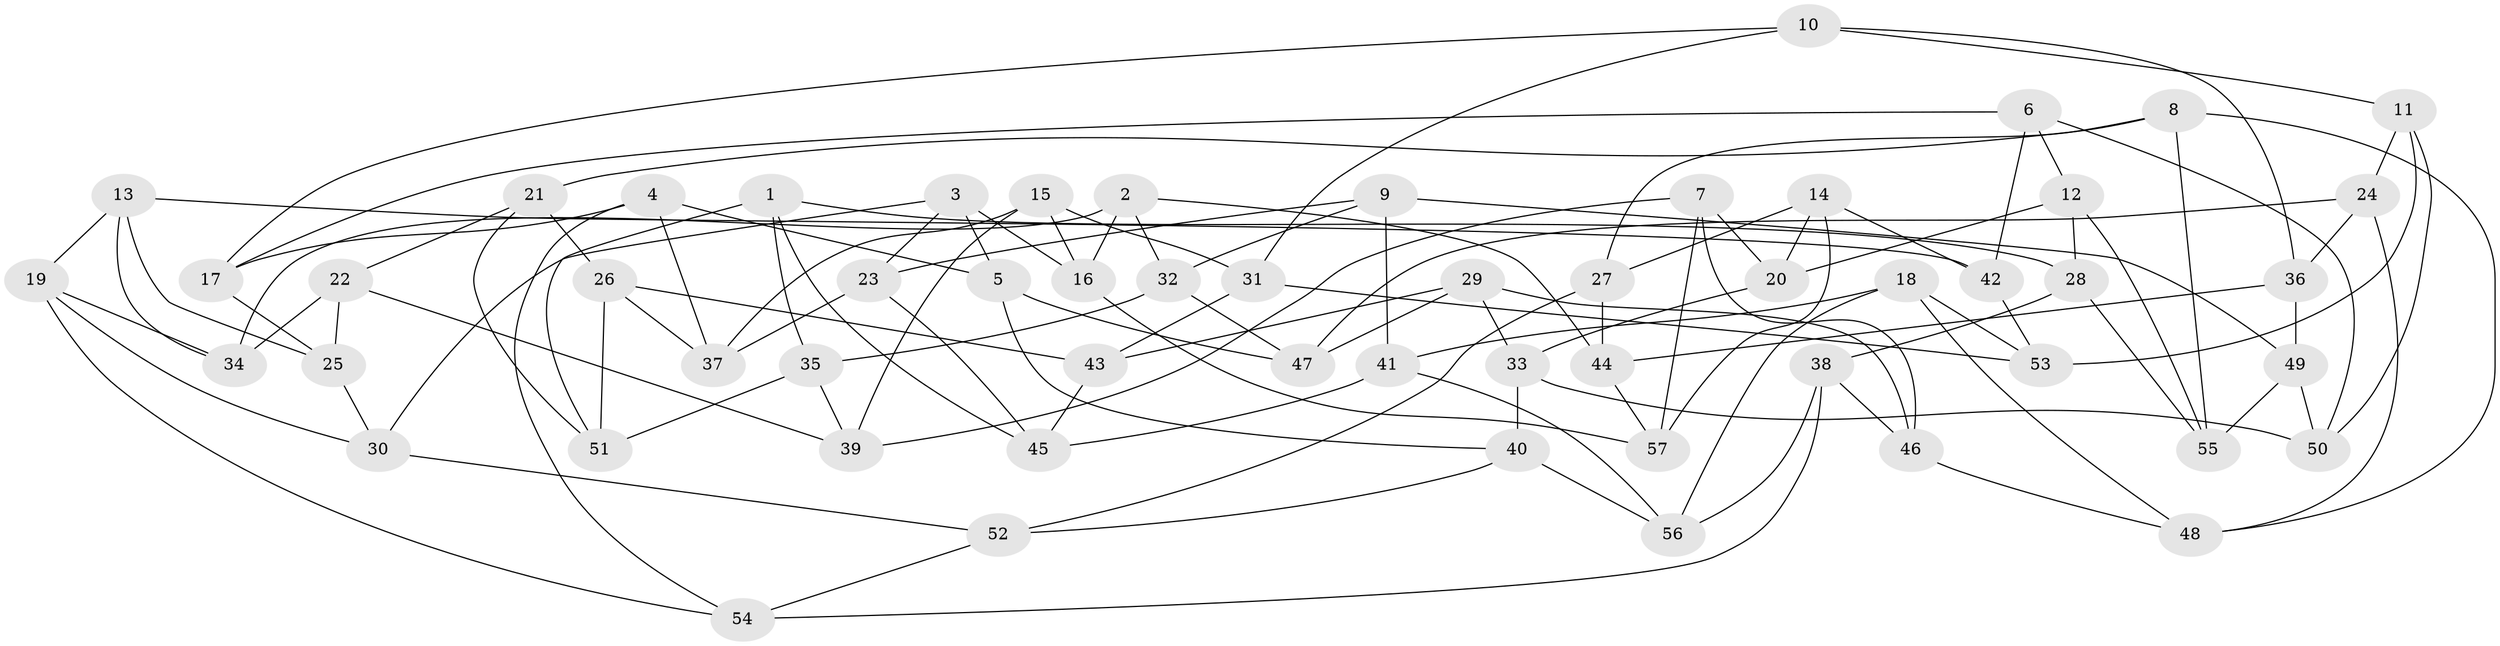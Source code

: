 // coarse degree distribution, {5: 0.20588235294117646, 4: 0.29411764705882354, 6: 0.47058823529411764, 3: 0.029411764705882353}
// Generated by graph-tools (version 1.1) at 2025/52/02/27/25 19:52:33]
// undirected, 57 vertices, 114 edges
graph export_dot {
graph [start="1"]
  node [color=gray90,style=filled];
  1;
  2;
  3;
  4;
  5;
  6;
  7;
  8;
  9;
  10;
  11;
  12;
  13;
  14;
  15;
  16;
  17;
  18;
  19;
  20;
  21;
  22;
  23;
  24;
  25;
  26;
  27;
  28;
  29;
  30;
  31;
  32;
  33;
  34;
  35;
  36;
  37;
  38;
  39;
  40;
  41;
  42;
  43;
  44;
  45;
  46;
  47;
  48;
  49;
  50;
  51;
  52;
  53;
  54;
  55;
  56;
  57;
  1 -- 28;
  1 -- 51;
  1 -- 35;
  1 -- 45;
  2 -- 32;
  2 -- 44;
  2 -- 16;
  2 -- 34;
  3 -- 5;
  3 -- 23;
  3 -- 30;
  3 -- 16;
  4 -- 5;
  4 -- 54;
  4 -- 37;
  4 -- 17;
  5 -- 40;
  5 -- 47;
  6 -- 42;
  6 -- 50;
  6 -- 17;
  6 -- 12;
  7 -- 57;
  7 -- 20;
  7 -- 39;
  7 -- 46;
  8 -- 27;
  8 -- 21;
  8 -- 55;
  8 -- 48;
  9 -- 32;
  9 -- 23;
  9 -- 41;
  9 -- 49;
  10 -- 36;
  10 -- 31;
  10 -- 17;
  10 -- 11;
  11 -- 53;
  11 -- 50;
  11 -- 24;
  12 -- 20;
  12 -- 28;
  12 -- 55;
  13 -- 42;
  13 -- 19;
  13 -- 34;
  13 -- 25;
  14 -- 42;
  14 -- 27;
  14 -- 57;
  14 -- 20;
  15 -- 39;
  15 -- 16;
  15 -- 31;
  15 -- 37;
  16 -- 57;
  17 -- 25;
  18 -- 41;
  18 -- 48;
  18 -- 53;
  18 -- 56;
  19 -- 54;
  19 -- 30;
  19 -- 34;
  20 -- 33;
  21 -- 22;
  21 -- 51;
  21 -- 26;
  22 -- 34;
  22 -- 25;
  22 -- 39;
  23 -- 45;
  23 -- 37;
  24 -- 48;
  24 -- 47;
  24 -- 36;
  25 -- 30;
  26 -- 43;
  26 -- 37;
  26 -- 51;
  27 -- 44;
  27 -- 52;
  28 -- 38;
  28 -- 55;
  29 -- 46;
  29 -- 33;
  29 -- 43;
  29 -- 47;
  30 -- 52;
  31 -- 53;
  31 -- 43;
  32 -- 35;
  32 -- 47;
  33 -- 40;
  33 -- 50;
  35 -- 51;
  35 -- 39;
  36 -- 49;
  36 -- 44;
  38 -- 56;
  38 -- 54;
  38 -- 46;
  40 -- 56;
  40 -- 52;
  41 -- 56;
  41 -- 45;
  42 -- 53;
  43 -- 45;
  44 -- 57;
  46 -- 48;
  49 -- 50;
  49 -- 55;
  52 -- 54;
}

